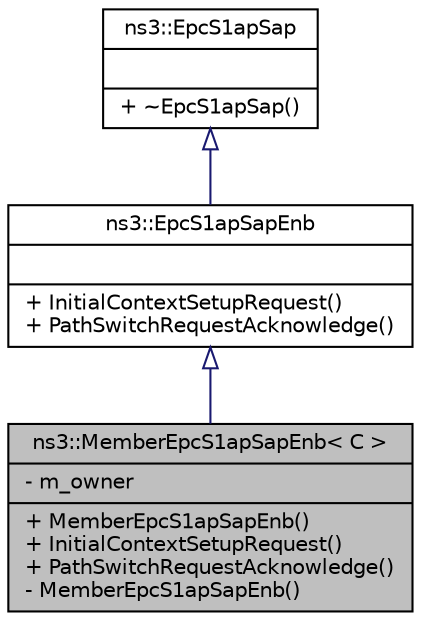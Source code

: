 digraph "ns3::MemberEpcS1apSapEnb&lt; C &gt;"
{
  edge [fontname="Helvetica",fontsize="10",labelfontname="Helvetica",labelfontsize="10"];
  node [fontname="Helvetica",fontsize="10",shape=record];
  Node1 [label="{ns3::MemberEpcS1apSapEnb\< C \>\n|- m_owner\l|+ MemberEpcS1apSapEnb()\l+ InitialContextSetupRequest()\l+ PathSwitchRequestAcknowledge()\l- MemberEpcS1apSapEnb()\l}",height=0.2,width=0.4,color="black", fillcolor="grey75", style="filled", fontcolor="black"];
  Node2 -> Node1 [dir="back",color="midnightblue",fontsize="10",style="solid",arrowtail="onormal"];
  Node2 [label="{ns3::EpcS1apSapEnb\n||+ InitialContextSetupRequest()\l+ PathSwitchRequestAcknowledge()\l}",height=0.2,width=0.4,color="black", fillcolor="white", style="filled",URL="$d5/d85/classns3_1_1EpcS1apSapEnb.html"];
  Node3 -> Node2 [dir="back",color="midnightblue",fontsize="10",style="solid",arrowtail="onormal"];
  Node3 [label="{ns3::EpcS1apSap\n||+ ~EpcS1apSap()\l}",height=0.2,width=0.4,color="black", fillcolor="white", style="filled",URL="$df/d7a/classns3_1_1EpcS1apSap.html"];
}
